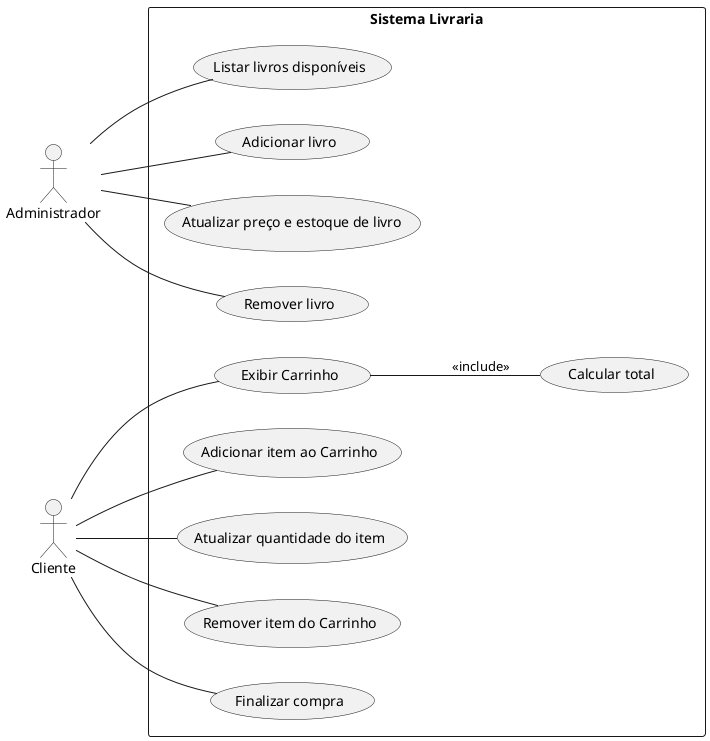 @startuml useCases
left to right direction
actor Administrador
actor Cliente

rectangle "Sistema Livraria" {
  (Listar livros disponíveis) as showBooks
  (Adicionar livro) as addBook
  (Atualizar preço e estoque de livro) as updateBook
  (Remover livro) as deleteBook

  (Exibir Carrinho) as showCart
  (Adicionar item ao Carrinho) as addToCart
  (Atualizar quantidade do item) as updateItem
  (Remover item do Carrinho) as removeFromCart
  (Finalizar compra) as endPurchase
  'caso não visível ao usuário, mas usado internamente
  (Calcular total) as calculateTotal

  Administrador -- showBooks
  Administrador -- addBook
  Administrador -- updateBook
  Administrador -- deleteBook

  Cliente -- showCart
  Cliente -- addToCart
  Cliente -- updateItem
  Cliente -- removeFromCart
  Cliente -- endPurchase

  showCart -- calculateTotal : <<include>>
}
@enduml